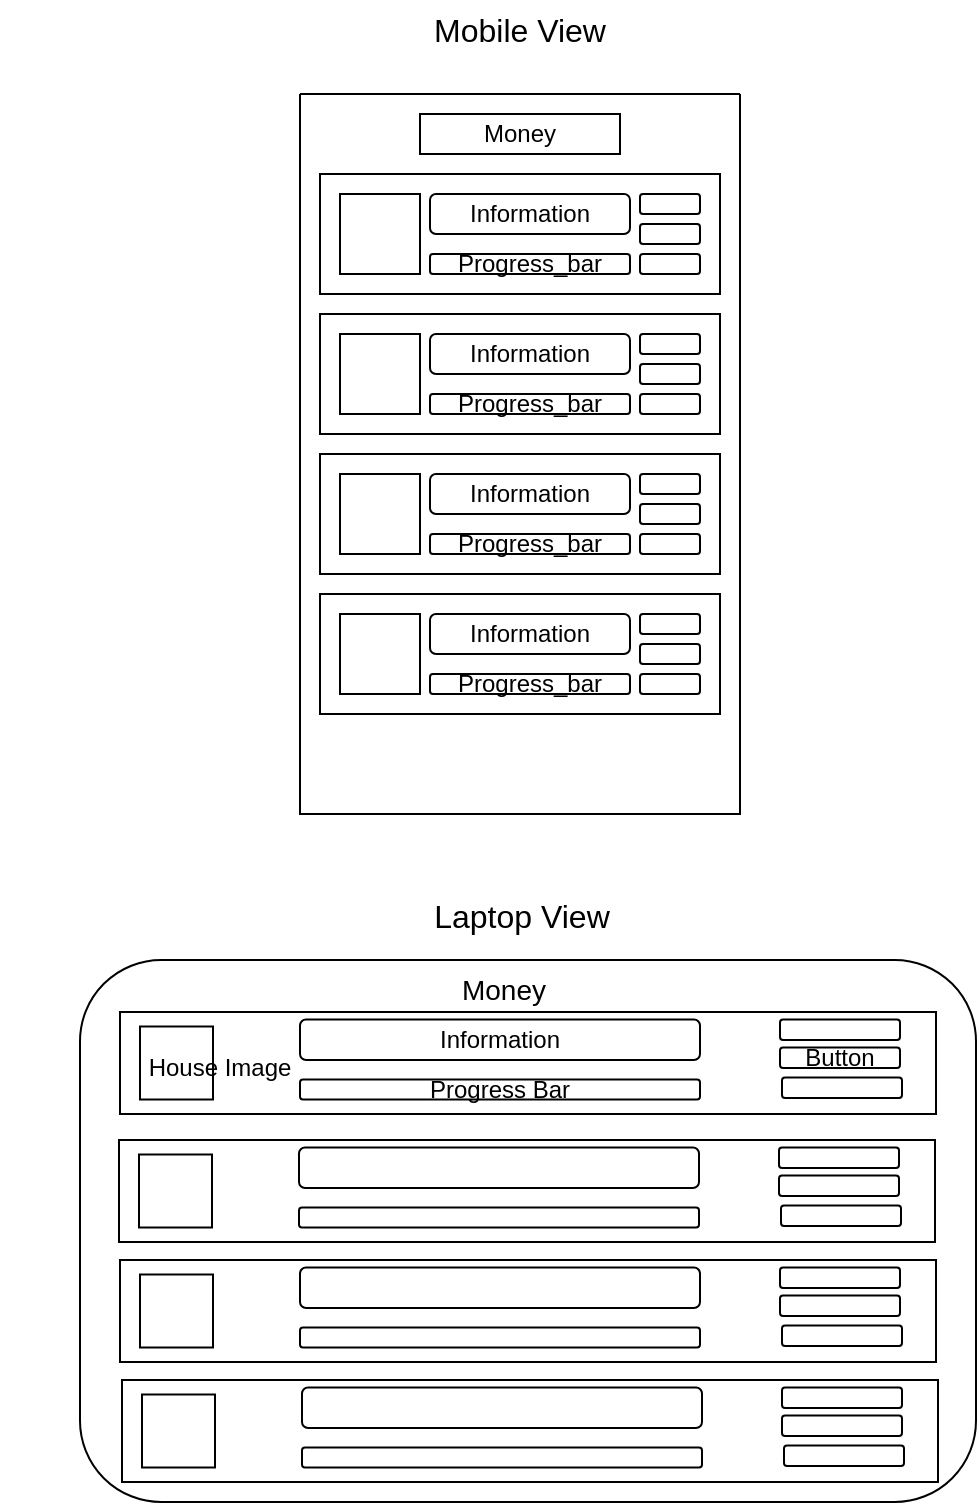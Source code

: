 <mxfile version="21.7.5" type="device">
  <diagram name="Page-1" id="2X8nEsbDzmcMEWOCZJVh">
    <mxGraphModel dx="1170" dy="446" grid="1" gridSize="10" guides="1" tooltips="1" connect="1" arrows="1" fold="1" page="1" pageScale="1" pageWidth="850" pageHeight="1100" math="0" shadow="0">
      <root>
        <mxCell id="0" />
        <mxCell id="1" parent="0" />
        <mxCell id="CbJpw0u9HvEEYeUa20cJ-1" value="" style="swimlane;startSize=0;" vertex="1" parent="1">
          <mxGeometry x="310" y="77" width="220" height="360" as="geometry">
            <mxRectangle x="250" y="90" width="50" height="40" as="alternateBounds" />
          </mxGeometry>
        </mxCell>
        <mxCell id="CbJpw0u9HvEEYeUa20cJ-5" value="" style="rounded=0;whiteSpace=wrap;html=1;" vertex="1" parent="CbJpw0u9HvEEYeUa20cJ-1">
          <mxGeometry x="60" y="10" width="100" height="20" as="geometry" />
        </mxCell>
        <mxCell id="CbJpw0u9HvEEYeUa20cJ-6" value="Money" style="text;html=1;strokeColor=none;fillColor=none;align=center;verticalAlign=middle;whiteSpace=wrap;rounded=0;" vertex="1" parent="CbJpw0u9HvEEYeUa20cJ-1">
          <mxGeometry x="65" y="15" width="90" height="10" as="geometry" />
        </mxCell>
        <mxCell id="CbJpw0u9HvEEYeUa20cJ-9" value="House" style="text;html=1;strokeColor=none;fillColor=none;align=center;verticalAlign=middle;whiteSpace=wrap;rounded=0;" vertex="1" parent="CbJpw0u9HvEEYeUa20cJ-1">
          <mxGeometry x="-5" y="65" width="90" height="10" as="geometry" />
        </mxCell>
        <mxCell id="CbJpw0u9HvEEYeUa20cJ-10" value="Image" style="text;html=1;strokeColor=none;fillColor=none;align=center;verticalAlign=middle;whiteSpace=wrap;rounded=0;" vertex="1" parent="CbJpw0u9HvEEYeUa20cJ-1">
          <mxGeometry x="-5" y="75" width="90" height="10" as="geometry" />
        </mxCell>
        <mxCell id="CbJpw0u9HvEEYeUa20cJ-19" value="" style="group" vertex="1" connectable="0" parent="CbJpw0u9HvEEYeUa20cJ-1">
          <mxGeometry x="10" y="40" width="200" height="60" as="geometry" />
        </mxCell>
        <mxCell id="CbJpw0u9HvEEYeUa20cJ-4" value="" style="rounded=0;whiteSpace=wrap;html=1;" vertex="1" parent="CbJpw0u9HvEEYeUa20cJ-19">
          <mxGeometry width="200" height="60" as="geometry" />
        </mxCell>
        <mxCell id="CbJpw0u9HvEEYeUa20cJ-8" value="" style="whiteSpace=wrap;html=1;aspect=fixed;" vertex="1" parent="CbJpw0u9HvEEYeUa20cJ-19">
          <mxGeometry x="10" y="10" width="40" height="40" as="geometry" />
        </mxCell>
        <mxCell id="CbJpw0u9HvEEYeUa20cJ-11" value="" style="rounded=1;whiteSpace=wrap;html=1;" vertex="1" parent="CbJpw0u9HvEEYeUa20cJ-19">
          <mxGeometry x="160" y="10" width="30" height="10" as="geometry" />
        </mxCell>
        <mxCell id="CbJpw0u9HvEEYeUa20cJ-12" value="" style="rounded=1;whiteSpace=wrap;html=1;" vertex="1" parent="CbJpw0u9HvEEYeUa20cJ-19">
          <mxGeometry x="160" y="25" width="30" height="10" as="geometry" />
        </mxCell>
        <mxCell id="CbJpw0u9HvEEYeUa20cJ-13" value="" style="rounded=1;whiteSpace=wrap;html=1;" vertex="1" parent="CbJpw0u9HvEEYeUa20cJ-19">
          <mxGeometry x="160" y="40" width="30" height="10" as="geometry" />
        </mxCell>
        <mxCell id="CbJpw0u9HvEEYeUa20cJ-14" value="" style="rounded=1;whiteSpace=wrap;html=1;" vertex="1" parent="CbJpw0u9HvEEYeUa20cJ-19">
          <mxGeometry x="55" y="40" width="100" height="10" as="geometry" />
        </mxCell>
        <mxCell id="CbJpw0u9HvEEYeUa20cJ-15" value="Progress_bar" style="text;html=1;strokeColor=none;fillColor=none;align=center;verticalAlign=middle;whiteSpace=wrap;rounded=0;" vertex="1" parent="CbJpw0u9HvEEYeUa20cJ-19">
          <mxGeometry x="60" y="40" width="90" height="10" as="geometry" />
        </mxCell>
        <mxCell id="CbJpw0u9HvEEYeUa20cJ-17" value="" style="rounded=1;whiteSpace=wrap;html=1;" vertex="1" parent="CbJpw0u9HvEEYeUa20cJ-19">
          <mxGeometry x="55" y="10" width="100" height="20" as="geometry" />
        </mxCell>
        <mxCell id="CbJpw0u9HvEEYeUa20cJ-18" value="Information" style="text;html=1;strokeColor=none;fillColor=none;align=center;verticalAlign=middle;whiteSpace=wrap;rounded=0;" vertex="1" parent="CbJpw0u9HvEEYeUa20cJ-19">
          <mxGeometry x="60" y="15" width="90" height="10" as="geometry" />
        </mxCell>
        <mxCell id="CbJpw0u9HvEEYeUa20cJ-34" value="" style="group" vertex="1" connectable="0" parent="CbJpw0u9HvEEYeUa20cJ-1">
          <mxGeometry x="10" y="110" width="200" height="60" as="geometry" />
        </mxCell>
        <mxCell id="CbJpw0u9HvEEYeUa20cJ-35" value="" style="rounded=0;whiteSpace=wrap;html=1;" vertex="1" parent="CbJpw0u9HvEEYeUa20cJ-34">
          <mxGeometry width="200" height="60" as="geometry" />
        </mxCell>
        <mxCell id="CbJpw0u9HvEEYeUa20cJ-36" value="" style="whiteSpace=wrap;html=1;aspect=fixed;" vertex="1" parent="CbJpw0u9HvEEYeUa20cJ-34">
          <mxGeometry x="10" y="10" width="40" height="40" as="geometry" />
        </mxCell>
        <mxCell id="CbJpw0u9HvEEYeUa20cJ-37" value="" style="rounded=1;whiteSpace=wrap;html=1;" vertex="1" parent="CbJpw0u9HvEEYeUa20cJ-34">
          <mxGeometry x="160" y="10" width="30" height="10" as="geometry" />
        </mxCell>
        <mxCell id="CbJpw0u9HvEEYeUa20cJ-38" value="" style="rounded=1;whiteSpace=wrap;html=1;" vertex="1" parent="CbJpw0u9HvEEYeUa20cJ-34">
          <mxGeometry x="160" y="25" width="30" height="10" as="geometry" />
        </mxCell>
        <mxCell id="CbJpw0u9HvEEYeUa20cJ-39" value="" style="rounded=1;whiteSpace=wrap;html=1;" vertex="1" parent="CbJpw0u9HvEEYeUa20cJ-34">
          <mxGeometry x="160" y="40" width="30" height="10" as="geometry" />
        </mxCell>
        <mxCell id="CbJpw0u9HvEEYeUa20cJ-40" value="" style="rounded=1;whiteSpace=wrap;html=1;" vertex="1" parent="CbJpw0u9HvEEYeUa20cJ-34">
          <mxGeometry x="55" y="40" width="100" height="10" as="geometry" />
        </mxCell>
        <mxCell id="CbJpw0u9HvEEYeUa20cJ-41" value="Progress_bar" style="text;html=1;strokeColor=none;fillColor=none;align=center;verticalAlign=middle;whiteSpace=wrap;rounded=0;" vertex="1" parent="CbJpw0u9HvEEYeUa20cJ-34">
          <mxGeometry x="60" y="40" width="90" height="10" as="geometry" />
        </mxCell>
        <mxCell id="CbJpw0u9HvEEYeUa20cJ-42" value="" style="rounded=1;whiteSpace=wrap;html=1;" vertex="1" parent="CbJpw0u9HvEEYeUa20cJ-34">
          <mxGeometry x="55" y="10" width="100" height="20" as="geometry" />
        </mxCell>
        <mxCell id="CbJpw0u9HvEEYeUa20cJ-43" value="Information" style="text;html=1;strokeColor=none;fillColor=none;align=center;verticalAlign=middle;whiteSpace=wrap;rounded=0;" vertex="1" parent="CbJpw0u9HvEEYeUa20cJ-34">
          <mxGeometry x="60" y="15" width="90" height="10" as="geometry" />
        </mxCell>
        <mxCell id="CbJpw0u9HvEEYeUa20cJ-44" value="" style="group" vertex="1" connectable="0" parent="CbJpw0u9HvEEYeUa20cJ-1">
          <mxGeometry x="10" y="180" width="200" height="60" as="geometry" />
        </mxCell>
        <mxCell id="CbJpw0u9HvEEYeUa20cJ-45" value="" style="rounded=0;whiteSpace=wrap;html=1;" vertex="1" parent="CbJpw0u9HvEEYeUa20cJ-44">
          <mxGeometry width="200" height="60" as="geometry" />
        </mxCell>
        <mxCell id="CbJpw0u9HvEEYeUa20cJ-46" value="" style="whiteSpace=wrap;html=1;aspect=fixed;" vertex="1" parent="CbJpw0u9HvEEYeUa20cJ-44">
          <mxGeometry x="10" y="10" width="40" height="40" as="geometry" />
        </mxCell>
        <mxCell id="CbJpw0u9HvEEYeUa20cJ-47" value="" style="rounded=1;whiteSpace=wrap;html=1;" vertex="1" parent="CbJpw0u9HvEEYeUa20cJ-44">
          <mxGeometry x="160" y="10" width="30" height="10" as="geometry" />
        </mxCell>
        <mxCell id="CbJpw0u9HvEEYeUa20cJ-48" value="" style="rounded=1;whiteSpace=wrap;html=1;" vertex="1" parent="CbJpw0u9HvEEYeUa20cJ-44">
          <mxGeometry x="160" y="25" width="30" height="10" as="geometry" />
        </mxCell>
        <mxCell id="CbJpw0u9HvEEYeUa20cJ-49" value="" style="rounded=1;whiteSpace=wrap;html=1;" vertex="1" parent="CbJpw0u9HvEEYeUa20cJ-44">
          <mxGeometry x="160" y="40" width="30" height="10" as="geometry" />
        </mxCell>
        <mxCell id="CbJpw0u9HvEEYeUa20cJ-50" value="" style="rounded=1;whiteSpace=wrap;html=1;" vertex="1" parent="CbJpw0u9HvEEYeUa20cJ-44">
          <mxGeometry x="55" y="40" width="100" height="10" as="geometry" />
        </mxCell>
        <mxCell id="CbJpw0u9HvEEYeUa20cJ-51" value="Progress_bar" style="text;html=1;strokeColor=none;fillColor=none;align=center;verticalAlign=middle;whiteSpace=wrap;rounded=0;" vertex="1" parent="CbJpw0u9HvEEYeUa20cJ-44">
          <mxGeometry x="60" y="40" width="90" height="10" as="geometry" />
        </mxCell>
        <mxCell id="CbJpw0u9HvEEYeUa20cJ-52" value="" style="rounded=1;whiteSpace=wrap;html=1;" vertex="1" parent="CbJpw0u9HvEEYeUa20cJ-44">
          <mxGeometry x="55" y="10" width="100" height="20" as="geometry" />
        </mxCell>
        <mxCell id="CbJpw0u9HvEEYeUa20cJ-53" value="Information" style="text;html=1;strokeColor=none;fillColor=none;align=center;verticalAlign=middle;whiteSpace=wrap;rounded=0;" vertex="1" parent="CbJpw0u9HvEEYeUa20cJ-44">
          <mxGeometry x="60" y="15" width="90" height="10" as="geometry" />
        </mxCell>
        <mxCell id="CbJpw0u9HvEEYeUa20cJ-54" value="" style="group" vertex="1" connectable="0" parent="CbJpw0u9HvEEYeUa20cJ-1">
          <mxGeometry x="10" y="250" width="200" height="60" as="geometry" />
        </mxCell>
        <mxCell id="CbJpw0u9HvEEYeUa20cJ-55" value="" style="rounded=0;whiteSpace=wrap;html=1;" vertex="1" parent="CbJpw0u9HvEEYeUa20cJ-54">
          <mxGeometry width="200" height="60" as="geometry" />
        </mxCell>
        <mxCell id="CbJpw0u9HvEEYeUa20cJ-56" value="" style="whiteSpace=wrap;html=1;aspect=fixed;" vertex="1" parent="CbJpw0u9HvEEYeUa20cJ-54">
          <mxGeometry x="10" y="10" width="40" height="40" as="geometry" />
        </mxCell>
        <mxCell id="CbJpw0u9HvEEYeUa20cJ-57" value="" style="rounded=1;whiteSpace=wrap;html=1;" vertex="1" parent="CbJpw0u9HvEEYeUa20cJ-54">
          <mxGeometry x="160" y="10" width="30" height="10" as="geometry" />
        </mxCell>
        <mxCell id="CbJpw0u9HvEEYeUa20cJ-58" value="" style="rounded=1;whiteSpace=wrap;html=1;" vertex="1" parent="CbJpw0u9HvEEYeUa20cJ-54">
          <mxGeometry x="160" y="25" width="30" height="10" as="geometry" />
        </mxCell>
        <mxCell id="CbJpw0u9HvEEYeUa20cJ-59" value="" style="rounded=1;whiteSpace=wrap;html=1;" vertex="1" parent="CbJpw0u9HvEEYeUa20cJ-54">
          <mxGeometry x="160" y="40" width="30" height="10" as="geometry" />
        </mxCell>
        <mxCell id="CbJpw0u9HvEEYeUa20cJ-60" value="" style="rounded=1;whiteSpace=wrap;html=1;" vertex="1" parent="CbJpw0u9HvEEYeUa20cJ-54">
          <mxGeometry x="55" y="40" width="100" height="10" as="geometry" />
        </mxCell>
        <mxCell id="CbJpw0u9HvEEYeUa20cJ-61" value="Progress_bar" style="text;html=1;strokeColor=none;fillColor=none;align=center;verticalAlign=middle;whiteSpace=wrap;rounded=0;" vertex="1" parent="CbJpw0u9HvEEYeUa20cJ-54">
          <mxGeometry x="60" y="40" width="90" height="10" as="geometry" />
        </mxCell>
        <mxCell id="CbJpw0u9HvEEYeUa20cJ-62" value="" style="rounded=1;whiteSpace=wrap;html=1;" vertex="1" parent="CbJpw0u9HvEEYeUa20cJ-54">
          <mxGeometry x="55" y="10" width="100" height="20" as="geometry" />
        </mxCell>
        <mxCell id="CbJpw0u9HvEEYeUa20cJ-63" value="Information" style="text;html=1;strokeColor=none;fillColor=none;align=center;verticalAlign=middle;whiteSpace=wrap;rounded=0;" vertex="1" parent="CbJpw0u9HvEEYeUa20cJ-54">
          <mxGeometry x="60" y="15" width="90" height="10" as="geometry" />
        </mxCell>
        <mxCell id="CbJpw0u9HvEEYeUa20cJ-64" value="&lt;font style=&quot;font-size: 16px;&quot;&gt;Mobile View&lt;/font&gt;" style="text;html=1;strokeColor=none;fillColor=none;align=center;verticalAlign=middle;whiteSpace=wrap;rounded=0;" vertex="1" parent="1">
          <mxGeometry x="310" y="30" width="220" height="30" as="geometry" />
        </mxCell>
        <mxCell id="CbJpw0u9HvEEYeUa20cJ-65" value="" style="rounded=1;whiteSpace=wrap;html=1;" vertex="1" parent="1">
          <mxGeometry x="200" y="510" width="448" height="271" as="geometry" />
        </mxCell>
        <mxCell id="CbJpw0u9HvEEYeUa20cJ-75" value="" style="group" vertex="1" connectable="0" parent="1">
          <mxGeometry x="220" y="536" width="408" height="51" as="geometry" />
        </mxCell>
        <mxCell id="CbJpw0u9HvEEYeUa20cJ-66" value="" style="rounded=0;whiteSpace=wrap;html=1;" vertex="1" parent="CbJpw0u9HvEEYeUa20cJ-75">
          <mxGeometry width="408" height="51" as="geometry" />
        </mxCell>
        <mxCell id="CbJpw0u9HvEEYeUa20cJ-67" value="" style="whiteSpace=wrap;html=1;aspect=fixed;" vertex="1" parent="CbJpw0u9HvEEYeUa20cJ-75">
          <mxGeometry x="10" y="7.25" width="36.5" height="36.5" as="geometry" />
        </mxCell>
        <mxCell id="CbJpw0u9HvEEYeUa20cJ-68" value="" style="rounded=1;whiteSpace=wrap;html=1;" vertex="1" parent="CbJpw0u9HvEEYeUa20cJ-75">
          <mxGeometry x="90" y="33.75" width="200" height="10" as="geometry" />
        </mxCell>
        <mxCell id="CbJpw0u9HvEEYeUa20cJ-69" value="" style="rounded=1;whiteSpace=wrap;html=1;" vertex="1" parent="CbJpw0u9HvEEYeUa20cJ-75">
          <mxGeometry x="90" y="3.75" width="200" height="20.25" as="geometry" />
        </mxCell>
        <mxCell id="CbJpw0u9HvEEYeUa20cJ-70" value="" style="rounded=1;whiteSpace=wrap;html=1;" vertex="1" parent="CbJpw0u9HvEEYeUa20cJ-75">
          <mxGeometry x="330" y="3.75" width="60" height="10.25" as="geometry" />
        </mxCell>
        <mxCell id="CbJpw0u9HvEEYeUa20cJ-73" value="" style="rounded=1;whiteSpace=wrap;html=1;" vertex="1" parent="CbJpw0u9HvEEYeUa20cJ-75">
          <mxGeometry x="330" y="17.75" width="60" height="10.25" as="geometry" />
        </mxCell>
        <mxCell id="CbJpw0u9HvEEYeUa20cJ-74" value="" style="rounded=1;whiteSpace=wrap;html=1;" vertex="1" parent="CbJpw0u9HvEEYeUa20cJ-75">
          <mxGeometry x="331" y="32.75" width="60" height="10.25" as="geometry" />
        </mxCell>
        <mxCell id="CbJpw0u9HvEEYeUa20cJ-102" value="Information" style="text;html=1;strokeColor=none;fillColor=none;align=center;verticalAlign=middle;whiteSpace=wrap;rounded=0;" vertex="1" parent="CbJpw0u9HvEEYeUa20cJ-75">
          <mxGeometry x="80" y="-1" width="220" height="30" as="geometry" />
        </mxCell>
        <mxCell id="CbJpw0u9HvEEYeUa20cJ-103" value="Progress Bar" style="text;html=1;strokeColor=none;fillColor=none;align=center;verticalAlign=middle;whiteSpace=wrap;rounded=0;" vertex="1" parent="CbJpw0u9HvEEYeUa20cJ-75">
          <mxGeometry x="80" y="24" width="220" height="30" as="geometry" />
        </mxCell>
        <mxCell id="CbJpw0u9HvEEYeUa20cJ-104" value="House Image" style="text;html=1;strokeColor=none;fillColor=none;align=center;verticalAlign=middle;whiteSpace=wrap;rounded=0;" vertex="1" parent="CbJpw0u9HvEEYeUa20cJ-75">
          <mxGeometry x="-60" y="13" width="220" height="30" as="geometry" />
        </mxCell>
        <mxCell id="CbJpw0u9HvEEYeUa20cJ-105" value="Button" style="text;html=1;strokeColor=none;fillColor=none;align=center;verticalAlign=middle;whiteSpace=wrap;rounded=0;" vertex="1" parent="CbJpw0u9HvEEYeUa20cJ-75">
          <mxGeometry x="330" y="7.88" width="60" height="30" as="geometry" />
        </mxCell>
        <mxCell id="CbJpw0u9HvEEYeUa20cJ-76" value="" style="group" vertex="1" connectable="0" parent="1">
          <mxGeometry x="219.5" y="600" width="401" height="51" as="geometry" />
        </mxCell>
        <mxCell id="CbJpw0u9HvEEYeUa20cJ-77" value="" style="rounded=0;whiteSpace=wrap;html=1;" vertex="1" parent="CbJpw0u9HvEEYeUa20cJ-76">
          <mxGeometry width="408" height="51" as="geometry" />
        </mxCell>
        <mxCell id="CbJpw0u9HvEEYeUa20cJ-78" value="" style="whiteSpace=wrap;html=1;aspect=fixed;" vertex="1" parent="CbJpw0u9HvEEYeUa20cJ-76">
          <mxGeometry x="10" y="7.25" width="36.5" height="36.5" as="geometry" />
        </mxCell>
        <mxCell id="CbJpw0u9HvEEYeUa20cJ-79" value="" style="rounded=1;whiteSpace=wrap;html=1;" vertex="1" parent="CbJpw0u9HvEEYeUa20cJ-76">
          <mxGeometry x="90" y="33.75" width="200" height="10" as="geometry" />
        </mxCell>
        <mxCell id="CbJpw0u9HvEEYeUa20cJ-80" value="" style="rounded=1;whiteSpace=wrap;html=1;" vertex="1" parent="CbJpw0u9HvEEYeUa20cJ-76">
          <mxGeometry x="90" y="3.75" width="200" height="20.25" as="geometry" />
        </mxCell>
        <mxCell id="CbJpw0u9HvEEYeUa20cJ-81" value="" style="rounded=1;whiteSpace=wrap;html=1;" vertex="1" parent="CbJpw0u9HvEEYeUa20cJ-76">
          <mxGeometry x="330" y="3.75" width="60" height="10.25" as="geometry" />
        </mxCell>
        <mxCell id="CbJpw0u9HvEEYeUa20cJ-82" value="" style="rounded=1;whiteSpace=wrap;html=1;" vertex="1" parent="CbJpw0u9HvEEYeUa20cJ-76">
          <mxGeometry x="330" y="17.75" width="60" height="10.25" as="geometry" />
        </mxCell>
        <mxCell id="CbJpw0u9HvEEYeUa20cJ-83" value="" style="rounded=1;whiteSpace=wrap;html=1;" vertex="1" parent="CbJpw0u9HvEEYeUa20cJ-76">
          <mxGeometry x="331" y="32.75" width="60" height="10.25" as="geometry" />
        </mxCell>
        <mxCell id="CbJpw0u9HvEEYeUa20cJ-84" value="" style="group" vertex="1" connectable="0" parent="1">
          <mxGeometry x="220" y="660" width="401" height="51" as="geometry" />
        </mxCell>
        <mxCell id="CbJpw0u9HvEEYeUa20cJ-85" value="" style="rounded=0;whiteSpace=wrap;html=1;" vertex="1" parent="CbJpw0u9HvEEYeUa20cJ-84">
          <mxGeometry width="408" height="51" as="geometry" />
        </mxCell>
        <mxCell id="CbJpw0u9HvEEYeUa20cJ-86" value="" style="whiteSpace=wrap;html=1;aspect=fixed;" vertex="1" parent="CbJpw0u9HvEEYeUa20cJ-84">
          <mxGeometry x="10" y="7.25" width="36.5" height="36.5" as="geometry" />
        </mxCell>
        <mxCell id="CbJpw0u9HvEEYeUa20cJ-87" value="" style="rounded=1;whiteSpace=wrap;html=1;" vertex="1" parent="CbJpw0u9HvEEYeUa20cJ-84">
          <mxGeometry x="90" y="33.75" width="200" height="10" as="geometry" />
        </mxCell>
        <mxCell id="CbJpw0u9HvEEYeUa20cJ-88" value="" style="rounded=1;whiteSpace=wrap;html=1;" vertex="1" parent="CbJpw0u9HvEEYeUa20cJ-84">
          <mxGeometry x="90" y="3.75" width="200" height="20.25" as="geometry" />
        </mxCell>
        <mxCell id="CbJpw0u9HvEEYeUa20cJ-89" value="" style="rounded=1;whiteSpace=wrap;html=1;" vertex="1" parent="CbJpw0u9HvEEYeUa20cJ-84">
          <mxGeometry x="330" y="3.75" width="60" height="10.25" as="geometry" />
        </mxCell>
        <mxCell id="CbJpw0u9HvEEYeUa20cJ-90" value="" style="rounded=1;whiteSpace=wrap;html=1;" vertex="1" parent="CbJpw0u9HvEEYeUa20cJ-84">
          <mxGeometry x="330" y="17.75" width="60" height="10.25" as="geometry" />
        </mxCell>
        <mxCell id="CbJpw0u9HvEEYeUa20cJ-91" value="" style="rounded=1;whiteSpace=wrap;html=1;" vertex="1" parent="CbJpw0u9HvEEYeUa20cJ-84">
          <mxGeometry x="331" y="32.75" width="60" height="10.25" as="geometry" />
        </mxCell>
        <mxCell id="CbJpw0u9HvEEYeUa20cJ-92" value="" style="group" vertex="1" connectable="0" parent="1">
          <mxGeometry x="221" y="720" width="401" height="51" as="geometry" />
        </mxCell>
        <mxCell id="CbJpw0u9HvEEYeUa20cJ-93" value="" style="rounded=0;whiteSpace=wrap;html=1;" vertex="1" parent="CbJpw0u9HvEEYeUa20cJ-92">
          <mxGeometry width="408" height="51" as="geometry" />
        </mxCell>
        <mxCell id="CbJpw0u9HvEEYeUa20cJ-94" value="" style="whiteSpace=wrap;html=1;aspect=fixed;" vertex="1" parent="CbJpw0u9HvEEYeUa20cJ-92">
          <mxGeometry x="10" y="7.25" width="36.5" height="36.5" as="geometry" />
        </mxCell>
        <mxCell id="CbJpw0u9HvEEYeUa20cJ-95" value="" style="rounded=1;whiteSpace=wrap;html=1;" vertex="1" parent="CbJpw0u9HvEEYeUa20cJ-92">
          <mxGeometry x="90" y="33.75" width="200" height="10" as="geometry" />
        </mxCell>
        <mxCell id="CbJpw0u9HvEEYeUa20cJ-96" value="" style="rounded=1;whiteSpace=wrap;html=1;" vertex="1" parent="CbJpw0u9HvEEYeUa20cJ-92">
          <mxGeometry x="90" y="3.75" width="200" height="20.25" as="geometry" />
        </mxCell>
        <mxCell id="CbJpw0u9HvEEYeUa20cJ-97" value="" style="rounded=1;whiteSpace=wrap;html=1;" vertex="1" parent="CbJpw0u9HvEEYeUa20cJ-92">
          <mxGeometry x="330" y="3.75" width="60" height="10.25" as="geometry" />
        </mxCell>
        <mxCell id="CbJpw0u9HvEEYeUa20cJ-98" value="" style="rounded=1;whiteSpace=wrap;html=1;" vertex="1" parent="CbJpw0u9HvEEYeUa20cJ-92">
          <mxGeometry x="330" y="17.75" width="60" height="10.25" as="geometry" />
        </mxCell>
        <mxCell id="CbJpw0u9HvEEYeUa20cJ-99" value="" style="rounded=1;whiteSpace=wrap;html=1;" vertex="1" parent="CbJpw0u9HvEEYeUa20cJ-92">
          <mxGeometry x="331" y="32.75" width="60" height="10.25" as="geometry" />
        </mxCell>
        <mxCell id="CbJpw0u9HvEEYeUa20cJ-100" value="&lt;font style=&quot;font-size: 16px;&quot;&gt;Laptop View&lt;/font&gt;" style="text;html=1;strokeColor=none;fillColor=none;align=center;verticalAlign=middle;whiteSpace=wrap;rounded=0;" vertex="1" parent="1">
          <mxGeometry x="310.5" y="473" width="220" height="30" as="geometry" />
        </mxCell>
        <mxCell id="CbJpw0u9HvEEYeUa20cJ-101" value="&lt;font style=&quot;font-size: 14px;&quot;&gt;Money&lt;/font&gt;" style="text;html=1;strokeColor=none;fillColor=none;align=center;verticalAlign=middle;whiteSpace=wrap;rounded=0;" vertex="1" parent="1">
          <mxGeometry x="302" y="510" width="220" height="30" as="geometry" />
        </mxCell>
      </root>
    </mxGraphModel>
  </diagram>
</mxfile>
